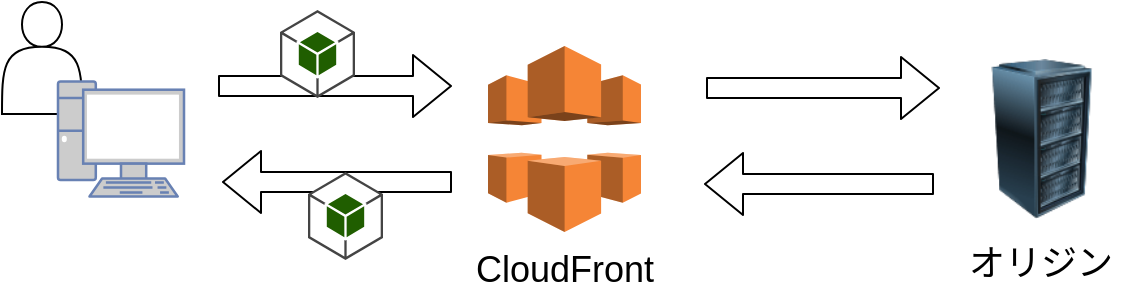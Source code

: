 <mxfile>
    <diagram id="-KielnDMWgwMQt36FwL9" name="ページ1">
        <mxGraphModel dx="1124" dy="610" grid="0" gridSize="10" guides="1" tooltips="1" connect="1" arrows="1" fold="1" page="0" pageScale="1" pageWidth="827" pageHeight="1169" math="0" shadow="0">
            <root>
                <mxCell id="0"/>
                <mxCell id="1" parent="0"/>
                <mxCell id="13" value="" style="shape=flexArrow;endArrow=classic;html=1;" parent="1" edge="1">
                    <mxGeometry width="50" height="50" relative="1" as="geometry">
                        <mxPoint x="196" y="335" as="sourcePoint"/>
                        <mxPoint x="81" y="335" as="targetPoint"/>
                    </mxGeometry>
                </mxCell>
                <mxCell id="11" value="" style="shape=flexArrow;endArrow=classic;html=1;" parent="1" edge="1">
                    <mxGeometry width="50" height="50" relative="1" as="geometry">
                        <mxPoint x="79" y="287" as="sourcePoint"/>
                        <mxPoint x="196" y="287" as="targetPoint"/>
                    </mxGeometry>
                </mxCell>
                <mxCell id="15" value="" style="shape=flexArrow;endArrow=classic;html=1;" parent="1" edge="1">
                    <mxGeometry width="50" height="50" relative="1" as="geometry">
                        <mxPoint x="437" y="336" as="sourcePoint"/>
                        <mxPoint x="322" y="336" as="targetPoint"/>
                    </mxGeometry>
                </mxCell>
                <mxCell id="12" value="" style="shape=flexArrow;endArrow=classic;html=1;" parent="1" edge="1">
                    <mxGeometry width="50" height="50" relative="1" as="geometry">
                        <mxPoint x="323" y="288" as="sourcePoint"/>
                        <mxPoint x="440" y="288" as="targetPoint"/>
                    </mxGeometry>
                </mxCell>
                <mxCell id="2" value="" style="outlineConnect=0;dashed=0;verticalLabelPosition=bottom;verticalAlign=top;align=center;html=1;shape=mxgraph.aws3.cloudfront;fillColor=#F58536;gradientColor=none;" parent="1" vertex="1">
                    <mxGeometry x="214" y="267" width="76.5" height="93" as="geometry"/>
                </mxCell>
                <mxCell id="6" value="" style="group" parent="1" vertex="1" connectable="0">
                    <mxGeometry x="-29" y="245" width="91" height="97.25" as="geometry"/>
                </mxCell>
                <mxCell id="4" value="" style="shape=actor;whiteSpace=wrap;html=1;" parent="6" vertex="1">
                    <mxGeometry width="40" height="56" as="geometry"/>
                </mxCell>
                <mxCell id="5" value="" style="fontColor=#0066CC;verticalAlign=top;verticalLabelPosition=bottom;labelPosition=center;align=center;html=1;outlineConnect=0;fillColor=#CCCCCC;strokeColor=#6881B3;gradientColor=none;gradientDirection=north;strokeWidth=2;shape=mxgraph.networks.pc;" parent="6" vertex="1">
                    <mxGeometry x="28" y="39.75" width="63" height="57.5" as="geometry"/>
                </mxCell>
                <mxCell id="23" value="" style="group" parent="1" vertex="1" connectable="0">
                    <mxGeometry x="450" y="273.5" width="81" height="112.5" as="geometry"/>
                </mxCell>
                <mxCell id="3" value="" style="image;html=1;image=img/lib/clip_art/computers/Server_Rack_128x128.png" parent="23" vertex="1">
                    <mxGeometry x="1" width="80" height="80" as="geometry"/>
                </mxCell>
                <mxCell id="22" value="&lt;font style=&quot;font-size: 18px&quot;&gt;オリジン&lt;/font&gt;" style="text;html=1;strokeColor=none;fillColor=none;align=center;verticalAlign=middle;whiteSpace=wrap;rounded=0;" parent="23" vertex="1">
                    <mxGeometry y="92.5" width="81" height="20" as="geometry"/>
                </mxCell>
                <mxCell id="24" value="&lt;font style=&quot;font-size: 18px&quot;&gt;CloudFront&lt;/font&gt;" style="text;html=1;strokeColor=none;fillColor=none;align=center;verticalAlign=middle;whiteSpace=wrap;rounded=0;" parent="1" vertex="1">
                    <mxGeometry x="211.75" y="369" width="81" height="20" as="geometry"/>
                </mxCell>
                <mxCell id="25" value="" style="outlineConnect=0;dashed=0;verticalLabelPosition=bottom;verticalAlign=top;align=center;html=1;shape=mxgraph.aws3.android;fillColor=#205E00;gradientColor=none;" vertex="1" parent="1">
                    <mxGeometry x="124" y="330" width="37.5" height="44" as="geometry"/>
                </mxCell>
                <mxCell id="26" value="" style="outlineConnect=0;dashed=0;verticalLabelPosition=bottom;verticalAlign=top;align=center;html=1;shape=mxgraph.aws3.android;fillColor=#205E00;gradientColor=none;" vertex="1" parent="1">
                    <mxGeometry x="110" y="249" width="37.5" height="44" as="geometry"/>
                </mxCell>
            </root>
        </mxGraphModel>
    </diagram>
</mxfile>
